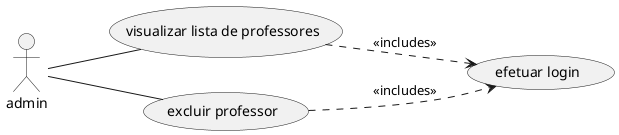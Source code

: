 @startuml
left to right direction
admin -- (visualizar lista de professores)
admin -- (excluir professor)
(excluir professor) ..> (efetuar login): <<includes>>
(visualizar lista de professores) ..> (efetuar login): <<includes>>
@enduml